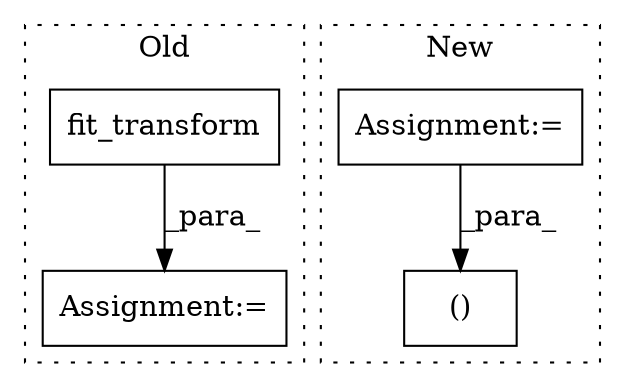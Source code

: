 digraph G {
subgraph cluster0 {
1 [label="fit_transform" a="32" s="1303,1320" l="14,1" shape="box"];
3 [label="Assignment:=" a="7" s="1265" l="1" shape="box"];
label = "Old";
style="dotted";
}
subgraph cluster1 {
2 [label="()" a="106" s="1556" l="61" shape="box"];
4 [label="Assignment:=" a="7" s="745" l="6" shape="box"];
label = "New";
style="dotted";
}
1 -> 3 [label="_para_"];
4 -> 2 [label="_para_"];
}